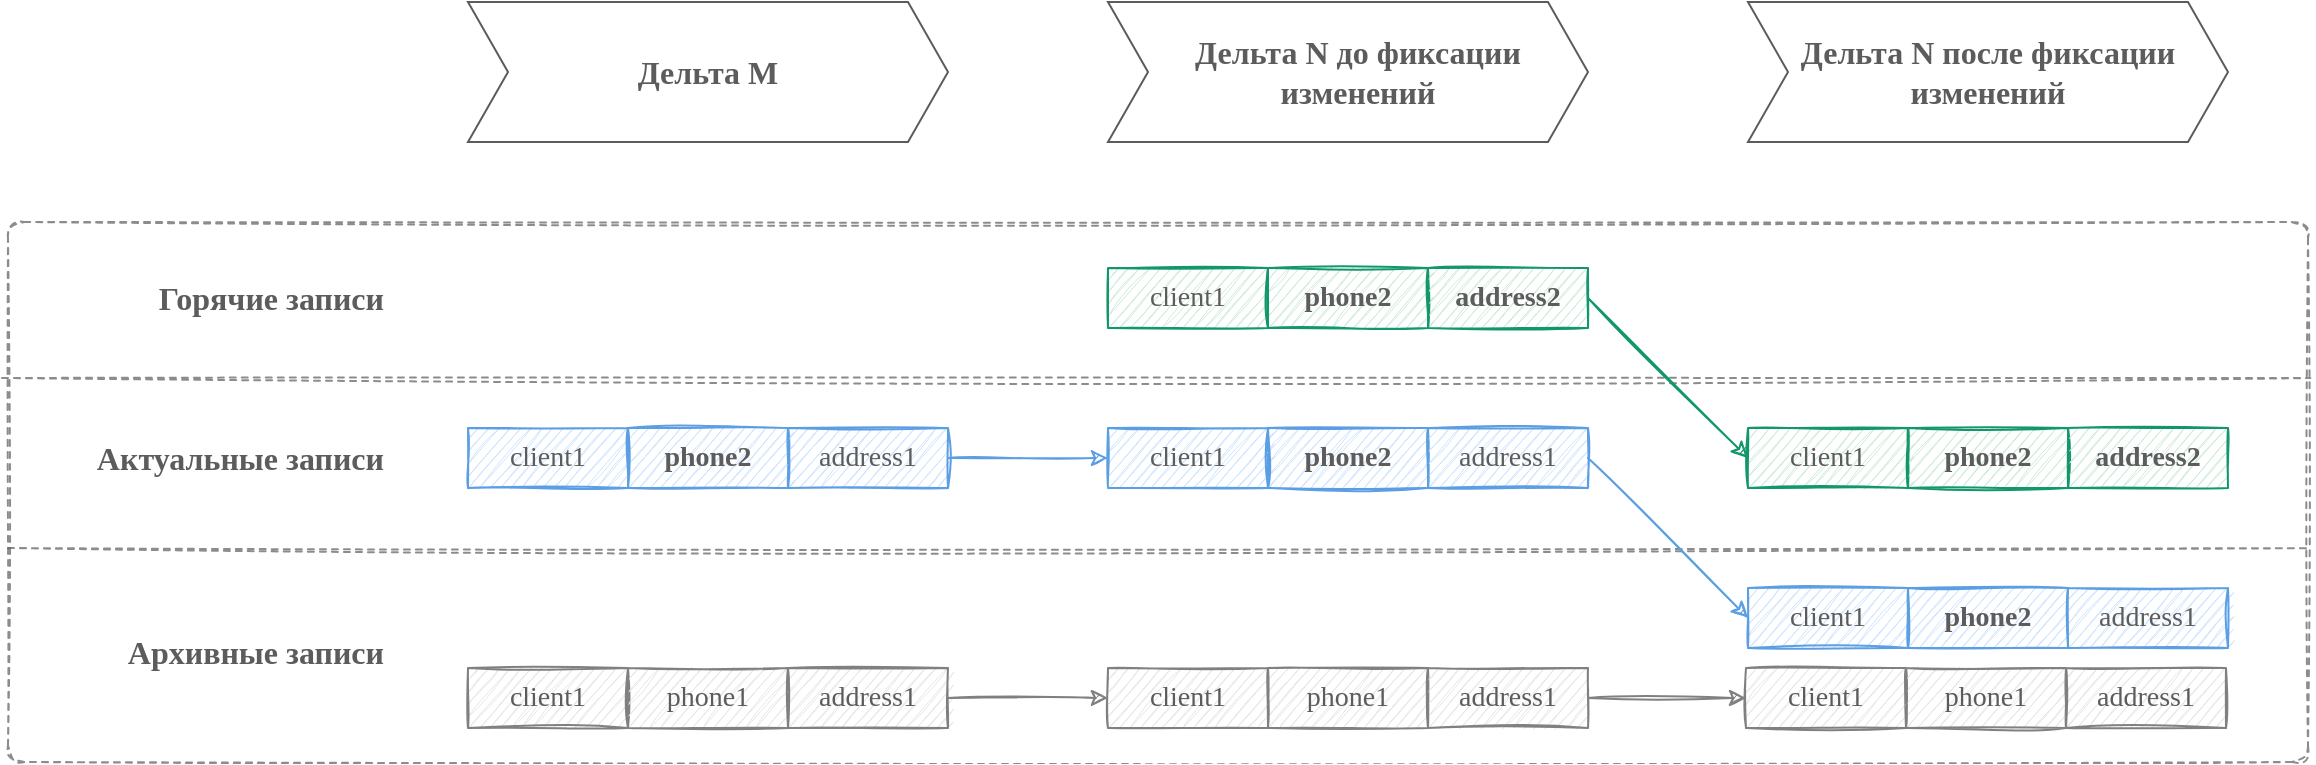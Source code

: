 <mxfile version="15.4.3" type="device"><diagram id="db2nEfKYRRDQRKWeAbo9" name="Page-1"><mxGraphModel dx="1225" dy="786" grid="1" gridSize="10" guides="1" tooltips="1" connect="1" arrows="1" fold="1" page="1" pageScale="1" pageWidth="1180" pageHeight="409" math="0" shadow="0"><root><mxCell id="0"/><mxCell id="1" parent="0"/><mxCell id="1wqb0GliQlyipBOJEKUm-1" value="" style="shape=step;perimeter=stepPerimeter;whiteSpace=wrap;html=1;fixedSize=1;strokeColor=#5C5C5C;" vertex="1" parent="1"><mxGeometry x="880" y="10" width="240" height="70" as="geometry"/></mxCell><mxCell id="1wqb0GliQlyipBOJEKUm-2" value="" style="shape=step;perimeter=stepPerimeter;whiteSpace=wrap;html=1;fixedSize=1;strokeColor=#5C5C5C;" vertex="1" parent="1"><mxGeometry x="560" y="10" width="240" height="70" as="geometry"/></mxCell><mxCell id="1wqb0GliQlyipBOJEKUm-3" value="" style="shape=step;perimeter=stepPerimeter;whiteSpace=wrap;html=1;fixedSize=1;strokeColor=#5C5C5C;" vertex="1" parent="1"><mxGeometry x="240" y="10" width="240" height="70" as="geometry"/></mxCell><mxCell id="1wqb0GliQlyipBOJEKUm-4" value="" style="rounded=1;whiteSpace=wrap;html=1;fillColor=none;arcSize=3;strokeColor=#5C5C5C;dashed=1;shadow=0;sketch=1;opacity=70;" vertex="1" parent="1"><mxGeometry x="10" y="120" width="1150" height="270" as="geometry"/></mxCell><mxCell id="1wqb0GliQlyipBOJEKUm-5" value="&lt;b style=&quot;color: rgb(92 , 92 , 92) ; font-family: &amp;#34;comic sans ms&amp;#34; ; font-size: 16px&quot;&gt;Дельта M&lt;/b&gt;" style="text;html=1;strokeColor=none;fillColor=none;align=center;verticalAlign=middle;whiteSpace=wrap;rounded=0;" vertex="1" parent="1"><mxGeometry x="265" y="30" width="190" height="30" as="geometry"/></mxCell><mxCell id="1wqb0GliQlyipBOJEKUm-6" value="&lt;b style=&quot;color: rgb(92 , 92 , 92) ; font-family: &amp;#34;comic sans ms&amp;#34; ; font-size: 16px&quot;&gt;Дельта N до фиксации изменений&lt;/b&gt;" style="text;html=1;strokeColor=none;fillColor=none;align=center;verticalAlign=middle;whiteSpace=wrap;rounded=0;" vertex="1" parent="1"><mxGeometry x="590" y="30" width="190" height="30" as="geometry"/></mxCell><mxCell id="1wqb0GliQlyipBOJEKUm-7" value="&lt;b style=&quot;color: rgb(92 , 92 , 92) ; font-family: &amp;#34;comic sans ms&amp;#34; ; font-size: 16px&quot;&gt;Дельта N после фиксации изменений&lt;/b&gt;" style="text;html=1;strokeColor=none;fillColor=none;align=center;verticalAlign=middle;whiteSpace=wrap;rounded=0;" vertex="1" parent="1"><mxGeometry x="905" y="30" width="190" height="30" as="geometry"/></mxCell><mxCell id="1wqb0GliQlyipBOJEKUm-8" value="&lt;b style=&quot;color: rgb(92 , 92 , 92) ; font-family: &amp;quot;comic sans ms&amp;quot; ; font-size: 16px&quot;&gt;Горячие записи&lt;/b&gt;" style="text;html=1;strokeColor=none;fillColor=none;align=right;verticalAlign=middle;whiteSpace=wrap;rounded=0;" vertex="1" parent="1"><mxGeometry x="40" y="143" width="160" height="30" as="geometry"/></mxCell><mxCell id="1wqb0GliQlyipBOJEKUm-9" value="&lt;b style=&quot;color: rgb(92 , 92 , 92) ; font-family: &amp;quot;comic sans ms&amp;quot; ; font-size: 16px&quot;&gt;Актуальные записи&lt;/b&gt;" style="text;html=1;strokeColor=none;fillColor=none;align=right;verticalAlign=middle;whiteSpace=wrap;rounded=0;" vertex="1" parent="1"><mxGeometry x="40" y="223" width="160" height="30" as="geometry"/></mxCell><mxCell id="1wqb0GliQlyipBOJEKUm-10" value="&lt;b style=&quot;color: rgb(92 , 92 , 92) ; font-family: &amp;#34;comic sans ms&amp;#34; ; font-size: 16px&quot;&gt;Архивные записи&lt;/b&gt;" style="text;html=1;strokeColor=none;fillColor=none;align=right;verticalAlign=middle;whiteSpace=wrap;rounded=0;" vertex="1" parent="1"><mxGeometry x="40" y="320" width="160" height="30" as="geometry"/></mxCell><mxCell id="1wqb0GliQlyipBOJEKUm-11" value="" style="endArrow=none;html=1;shadow=0;fontFamily=Comic Sans MS;fontSize=11;sketch=1;endFill=0;strokeColor=#5C5C5C;dashed=1;entryX=1.001;entryY=0.289;entryDx=0;entryDy=0;opacity=70;entryPerimeter=0;" edge="1" parent="1" target="1wqb0GliQlyipBOJEKUm-4"><mxGeometry width="50" height="50" relative="1" as="geometry"><mxPoint x="7" y="198" as="sourcePoint"/><mxPoint x="880" y="428" as="targetPoint"/></mxGeometry></mxCell><mxCell id="1wqb0GliQlyipBOJEKUm-12" value="" style="endArrow=none;html=1;shadow=0;fontFamily=Comic Sans MS;fontSize=11;sketch=1;endFill=0;strokeColor=#5C5C5C;dashed=1;opacity=70;entryX=1;entryY=0.577;entryDx=0;entryDy=0;entryPerimeter=0;" edge="1" parent="1"><mxGeometry width="50" height="50" relative="1" as="geometry"><mxPoint x="10" y="283" as="sourcePoint"/><mxPoint x="1160" y="283.1" as="targetPoint"/></mxGeometry></mxCell><mxCell id="1wqb0GliQlyipBOJEKUm-13" value="&lt;font color=&quot;#5c5c5c&quot; style=&quot;font-size: 14px&quot;&gt;&lt;span&gt;client1&lt;br&gt;&lt;/span&gt;&lt;/font&gt;" style="rounded=0;whiteSpace=wrap;html=1;fontStyle=0;sketch=1;fontFamily=Comic Sans MS;strokeColor=#12976B;fillColor=#CCEBD8;" vertex="1" parent="1"><mxGeometry x="560" y="143" width="80" height="30" as="geometry"/></mxCell><mxCell id="1wqb0GliQlyipBOJEKUm-14" value="&lt;font color=&quot;#5c5c5c&quot; style=&quot;font-size: 14px&quot;&gt;&lt;span&gt;&lt;b&gt;phone2&lt;/b&gt;&lt;br&gt;&lt;/span&gt;&lt;/font&gt;" style="rounded=0;whiteSpace=wrap;html=1;fontStyle=0;sketch=1;fontFamily=Comic Sans MS;strokeColor=#12976B;fillColor=#CCEBD8;" vertex="1" parent="1"><mxGeometry x="640" y="143" width="80" height="30" as="geometry"/></mxCell><mxCell id="1wqb0GliQlyipBOJEKUm-15" value="&lt;font color=&quot;#5c5c5c&quot; style=&quot;font-size: 14px&quot;&gt;&lt;span&gt;&lt;b&gt;address2&lt;/b&gt;&lt;br&gt;&lt;/span&gt;&lt;/font&gt;" style="rounded=0;whiteSpace=wrap;html=1;fontStyle=0;sketch=1;fontFamily=Comic Sans MS;strokeColor=#12976B;fillColor=#CCEBD8;" vertex="1" parent="1"><mxGeometry x="720" y="143" width="80" height="30" as="geometry"/></mxCell><mxCell id="1wqb0GliQlyipBOJEKUm-16" value="&lt;font color=&quot;#5c5c5c&quot; style=&quot;font-size: 14px&quot;&gt;&lt;span&gt;client1&lt;br&gt;&lt;/span&gt;&lt;/font&gt;" style="rounded=0;whiteSpace=wrap;html=1;fontStyle=0;sketch=1;fontFamily=Comic Sans MS;strokeColor=#5B9EE3;fillColor=#CCE4FF;" vertex="1" parent="1"><mxGeometry x="560" y="223" width="80" height="30" as="geometry"/></mxCell><mxCell id="1wqb0GliQlyipBOJEKUm-17" value="&lt;font color=&quot;#5c5c5c&quot; style=&quot;font-size: 14px&quot;&gt;&lt;span&gt;&lt;b&gt;phone2&lt;/b&gt;&lt;br&gt;&lt;/span&gt;&lt;/font&gt;" style="rounded=0;whiteSpace=wrap;html=1;fontStyle=0;sketch=1;fontFamily=Comic Sans MS;strokeColor=#5B9EE3;fillColor=#CCE4FF;" vertex="1" parent="1"><mxGeometry x="640" y="223" width="80" height="30" as="geometry"/></mxCell><mxCell id="1wqb0GliQlyipBOJEKUm-18" value="&lt;font color=&quot;#5c5c5c&quot; style=&quot;font-size: 14px&quot;&gt;&lt;span&gt;address1&lt;br&gt;&lt;/span&gt;&lt;/font&gt;" style="rounded=0;whiteSpace=wrap;html=1;fontStyle=0;sketch=1;fontFamily=Comic Sans MS;strokeColor=#5B9EE3;fillColor=#CCE4FF;" vertex="1" parent="1"><mxGeometry x="720" y="223" width="80" height="30" as="geometry"/></mxCell><mxCell id="1wqb0GliQlyipBOJEKUm-19" value="&lt;font color=&quot;#5c5c5c&quot; style=&quot;font-size: 14px&quot;&gt;&lt;span&gt;client1&lt;br&gt;&lt;/span&gt;&lt;/font&gt;" style="rounded=0;whiteSpace=wrap;html=1;fontStyle=0;sketch=1;fontFamily=Comic Sans MS;strokeColor=#12976B;fillColor=#CCEBD8;" vertex="1" parent="1"><mxGeometry x="880" y="223" width="80" height="30" as="geometry"/></mxCell><mxCell id="1wqb0GliQlyipBOJEKUm-20" value="&lt;font color=&quot;#5c5c5c&quot; style=&quot;font-size: 14px&quot;&gt;&lt;span&gt;&lt;b&gt;phone2&lt;/b&gt;&lt;br&gt;&lt;/span&gt;&lt;/font&gt;" style="rounded=0;whiteSpace=wrap;html=1;fontStyle=0;sketch=1;fontFamily=Comic Sans MS;strokeColor=#12976B;fillColor=#CCEBD8;" vertex="1" parent="1"><mxGeometry x="960" y="223" width="80" height="30" as="geometry"/></mxCell><mxCell id="1wqb0GliQlyipBOJEKUm-21" value="&lt;font color=&quot;#5c5c5c&quot; style=&quot;font-size: 14px&quot;&gt;&lt;span&gt;&lt;b&gt;address2&lt;/b&gt;&lt;br&gt;&lt;/span&gt;&lt;/font&gt;" style="rounded=0;whiteSpace=wrap;html=1;fontStyle=0;sketch=1;fontFamily=Comic Sans MS;strokeColor=#12976B;fillColor=#CCEBD8;" vertex="1" parent="1"><mxGeometry x="1040" y="223" width="80" height="30" as="geometry"/></mxCell><mxCell id="1wqb0GliQlyipBOJEKUm-22" value="&lt;font color=&quot;#5c5c5c&quot; style=&quot;font-size: 14px&quot;&gt;&lt;span&gt;client1&lt;br&gt;&lt;/span&gt;&lt;/font&gt;" style="rounded=0;whiteSpace=wrap;html=1;fontStyle=0;sketch=1;fontFamily=Comic Sans MS;strokeColor=#808080;fillColor=#E6E6E6;" vertex="1" parent="1"><mxGeometry x="240" y="343" width="80" height="30" as="geometry"/></mxCell><mxCell id="1wqb0GliQlyipBOJEKUm-23" value="&lt;font color=&quot;#5c5c5c&quot; style=&quot;font-size: 14px&quot;&gt;&lt;span&gt;phone1&lt;br&gt;&lt;/span&gt;&lt;/font&gt;" style="rounded=0;whiteSpace=wrap;html=1;fontStyle=0;sketch=1;fontFamily=Comic Sans MS;strokeColor=#808080;fillColor=#E6E6E6;" vertex="1" parent="1"><mxGeometry x="320" y="343" width="80" height="30" as="geometry"/></mxCell><mxCell id="1wqb0GliQlyipBOJEKUm-24" value="&lt;font color=&quot;#5c5c5c&quot; style=&quot;font-size: 14px&quot;&gt;&lt;span&gt;address1&lt;br&gt;&lt;/span&gt;&lt;/font&gt;" style="rounded=0;whiteSpace=wrap;html=1;fontStyle=0;sketch=1;fontFamily=Comic Sans MS;strokeColor=#808080;fillColor=#E6E6E6;" vertex="1" parent="1"><mxGeometry x="400" y="343" width="80" height="30" as="geometry"/></mxCell><mxCell id="1wqb0GliQlyipBOJEKUm-25" value="&lt;font color=&quot;#5c5c5c&quot; style=&quot;font-size: 14px&quot;&gt;&lt;span&gt;client1&lt;br&gt;&lt;/span&gt;&lt;/font&gt;" style="rounded=0;whiteSpace=wrap;html=1;fontStyle=0;sketch=1;fontFamily=Comic Sans MS;strokeColor=#5B9EE3;fillColor=#CCE4FF;" vertex="1" parent="1"><mxGeometry x="880" y="303" width="80" height="30" as="geometry"/></mxCell><mxCell id="1wqb0GliQlyipBOJEKUm-26" value="&lt;font color=&quot;#5c5c5c&quot; style=&quot;font-size: 14px&quot;&gt;&lt;span&gt;&lt;b&gt;phone2&lt;/b&gt;&lt;br&gt;&lt;/span&gt;&lt;/font&gt;" style="rounded=0;whiteSpace=wrap;html=1;fontStyle=0;sketch=1;fontFamily=Comic Sans MS;strokeColor=#5B9EE3;fillColor=#CCE4FF;" vertex="1" parent="1"><mxGeometry x="960" y="303" width="80" height="30" as="geometry"/></mxCell><mxCell id="1wqb0GliQlyipBOJEKUm-27" value="&lt;font color=&quot;#5c5c5c&quot; style=&quot;font-size: 14px&quot;&gt;&lt;span&gt;address1&lt;br&gt;&lt;/span&gt;&lt;/font&gt;" style="rounded=0;whiteSpace=wrap;html=1;fontStyle=0;sketch=1;fontFamily=Comic Sans MS;strokeColor=#5B9EE3;fillColor=#CCE4FF;" vertex="1" parent="1"><mxGeometry x="1040" y="303" width="80" height="30" as="geometry"/></mxCell><mxCell id="1wqb0GliQlyipBOJEKUm-28" value="&lt;font color=&quot;#5c5c5c&quot; style=&quot;font-size: 14px&quot;&gt;&lt;span&gt;client1&lt;br&gt;&lt;/span&gt;&lt;/font&gt;" style="rounded=0;whiteSpace=wrap;html=1;fontStyle=0;sketch=1;fontFamily=Comic Sans MS;strokeColor=#5B9EE3;fillColor=#CCE4FF;" vertex="1" parent="1"><mxGeometry x="240" y="223" width="80" height="30" as="geometry"/></mxCell><mxCell id="1wqb0GliQlyipBOJEKUm-29" value="&lt;font color=&quot;#5c5c5c&quot; style=&quot;font-size: 14px&quot;&gt;&lt;span&gt;&lt;b&gt;phone2&lt;/b&gt;&lt;br&gt;&lt;/span&gt;&lt;/font&gt;" style="rounded=0;whiteSpace=wrap;html=1;fontStyle=0;sketch=1;fontFamily=Comic Sans MS;strokeColor=#5B9EE3;fillColor=#CCE4FF;" vertex="1" parent="1"><mxGeometry x="320" y="223" width="80" height="30" as="geometry"/></mxCell><mxCell id="1wqb0GliQlyipBOJEKUm-30" value="&lt;font color=&quot;#5c5c5c&quot; style=&quot;font-size: 14px&quot;&gt;&lt;span&gt;address1&lt;br&gt;&lt;/span&gt;&lt;/font&gt;" style="rounded=0;whiteSpace=wrap;html=1;fontStyle=0;sketch=1;fontFamily=Comic Sans MS;strokeColor=#5B9EE3;fillColor=#CCE4FF;" vertex="1" parent="1"><mxGeometry x="400" y="223" width="80" height="30" as="geometry"/></mxCell><mxCell id="1wqb0GliQlyipBOJEKUm-31" value="&lt;font color=&quot;#5c5c5c&quot; style=&quot;font-size: 14px&quot;&gt;&lt;span&gt;client1&lt;br&gt;&lt;/span&gt;&lt;/font&gt;" style="rounded=0;whiteSpace=wrap;html=1;fontStyle=0;sketch=1;fontFamily=Comic Sans MS;strokeColor=#808080;fillColor=#E6E6E6;" vertex="1" parent="1"><mxGeometry x="879" y="343" width="80" height="30" as="geometry"/></mxCell><mxCell id="1wqb0GliQlyipBOJEKUm-32" value="&lt;font color=&quot;#5c5c5c&quot; style=&quot;font-size: 14px&quot;&gt;&lt;span&gt;phone1&lt;br&gt;&lt;/span&gt;&lt;/font&gt;" style="rounded=0;whiteSpace=wrap;html=1;fontStyle=0;sketch=1;fontFamily=Comic Sans MS;strokeColor=#808080;fillColor=#E6E6E6;" vertex="1" parent="1"><mxGeometry x="959" y="343" width="80" height="30" as="geometry"/></mxCell><mxCell id="1wqb0GliQlyipBOJEKUm-33" value="&lt;font color=&quot;#5c5c5c&quot; style=&quot;font-size: 14px&quot;&gt;&lt;span&gt;address1&lt;br&gt;&lt;/span&gt;&lt;/font&gt;" style="rounded=0;whiteSpace=wrap;html=1;fontStyle=0;sketch=1;fontFamily=Comic Sans MS;strokeColor=#808080;fillColor=#E6E6E6;" vertex="1" parent="1"><mxGeometry x="1039" y="343" width="80" height="30" as="geometry"/></mxCell><mxCell id="1wqb0GliQlyipBOJEKUm-34" value="&lt;font color=&quot;#5c5c5c&quot; style=&quot;font-size: 14px&quot;&gt;&lt;span&gt;client1&lt;br&gt;&lt;/span&gt;&lt;/font&gt;" style="rounded=0;whiteSpace=wrap;html=1;fontStyle=0;sketch=1;fontFamily=Comic Sans MS;strokeColor=#808080;fillColor=#E6E6E6;" vertex="1" parent="1"><mxGeometry x="560" y="343" width="80" height="30" as="geometry"/></mxCell><mxCell id="1wqb0GliQlyipBOJEKUm-35" value="&lt;font color=&quot;#5c5c5c&quot; style=&quot;font-size: 14px&quot;&gt;&lt;span&gt;phone1&lt;br&gt;&lt;/span&gt;&lt;/font&gt;" style="rounded=0;whiteSpace=wrap;html=1;fontStyle=0;sketch=1;fontFamily=Comic Sans MS;strokeColor=#808080;fillColor=#E6E6E6;" vertex="1" parent="1"><mxGeometry x="640" y="343" width="80" height="30" as="geometry"/></mxCell><mxCell id="1wqb0GliQlyipBOJEKUm-36" value="&lt;font color=&quot;#5c5c5c&quot; style=&quot;font-size: 14px&quot;&gt;&lt;span&gt;address1&lt;br&gt;&lt;/span&gt;&lt;/font&gt;" style="rounded=0;whiteSpace=wrap;html=1;fontStyle=0;sketch=1;fontFamily=Comic Sans MS;strokeColor=#808080;fillColor=#E6E6E6;" vertex="1" parent="1"><mxGeometry x="720" y="343" width="80" height="30" as="geometry"/></mxCell><mxCell id="1wqb0GliQlyipBOJEKUm-37" value="" style="endArrow=classic;html=1;shadow=0;fontFamily=Comic Sans MS;fontSize=11;sketch=1;strokeColor=#12976B;entryX=0;entryY=0.5;entryDx=0;entryDy=0;exitX=1;exitY=0.5;exitDx=0;exitDy=0;" edge="1" parent="1" source="1wqb0GliQlyipBOJEKUm-15" target="1wqb0GliQlyipBOJEKUm-19"><mxGeometry width="50" height="50" relative="1" as="geometry"><mxPoint x="880" y="163" as="sourcePoint"/><mxPoint x="961" y="253" as="targetPoint"/></mxGeometry></mxCell><mxCell id="1wqb0GliQlyipBOJEKUm-38" value="" style="endArrow=classic;html=1;shadow=0;fontFamily=Comic Sans MS;fontSize=11;sketch=1;exitX=1;exitY=0.5;exitDx=0;exitDy=0;strokeColor=#5B9EE3;entryX=0;entryY=0.5;entryDx=0;entryDy=0;" edge="1" parent="1" source="1wqb0GliQlyipBOJEKUm-18" target="1wqb0GliQlyipBOJEKUm-25"><mxGeometry width="50" height="50" relative="1" as="geometry"><mxPoint x="870" y="253" as="sourcePoint"/><mxPoint x="950" y="343" as="targetPoint"/></mxGeometry></mxCell><mxCell id="1wqb0GliQlyipBOJEKUm-39" value="" style="endArrow=classic;html=1;shadow=0;fontFamily=Comic Sans MS;fontSize=11;sketch=1;exitX=1;exitY=0.5;exitDx=0;exitDy=0;strokeColor=#5B9EE3;" edge="1" parent="1" source="1wqb0GliQlyipBOJEKUm-30"><mxGeometry width="50" height="50" relative="1" as="geometry"><mxPoint x="900" y="338" as="sourcePoint"/><mxPoint x="560" y="238" as="targetPoint"/></mxGeometry></mxCell><mxCell id="1wqb0GliQlyipBOJEKUm-40" value="" style="endArrow=classic;html=1;shadow=0;fontFamily=Comic Sans MS;fontSize=11;sketch=1;exitX=1;exitY=0.5;exitDx=0;exitDy=0;strokeColor=#808080;" edge="1" parent="1" source="1wqb0GliQlyipBOJEKUm-24"><mxGeometry width="50" height="50" relative="1" as="geometry"><mxPoint x="540" y="238" as="sourcePoint"/><mxPoint x="560" y="358" as="targetPoint"/></mxGeometry></mxCell><mxCell id="1wqb0GliQlyipBOJEKUm-41" value="" style="endArrow=classic;html=1;shadow=0;fontFamily=Comic Sans MS;fontSize=11;sketch=1;exitX=1;exitY=0.5;exitDx=0;exitDy=0;strokeColor=#808080;entryX=0;entryY=0.5;entryDx=0;entryDy=0;" edge="1" parent="1" source="1wqb0GliQlyipBOJEKUm-36" target="1wqb0GliQlyipBOJEKUm-31"><mxGeometry width="50" height="50" relative="1" as="geometry"><mxPoint x="630" y="368" as="sourcePoint"/><mxPoint x="690" y="368" as="targetPoint"/></mxGeometry></mxCell></root></mxGraphModel></diagram></mxfile>